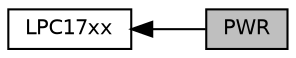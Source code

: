 digraph "PWR"
{
  edge [fontname="Helvetica",fontsize="10",labelfontname="Helvetica",labelfontsize="10"];
  node [fontname="Helvetica",fontsize="10",shape=record];
  rankdir=LR;
  Node0 [label="PWR",height=0.2,width=0.4,color="black", fillcolor="grey75", style="filled", fontcolor="black"];
  Node1 [label="LPC17xx",height=0.2,width=0.4,color="black", fillcolor="white", style="filled",URL="$group__LPC17xx.html",tooltip="Libraries for NXP Semiconductors LPC17xx series. "];
  Node1->Node0 [shape=plaintext, dir="back", style="solid"];
}
